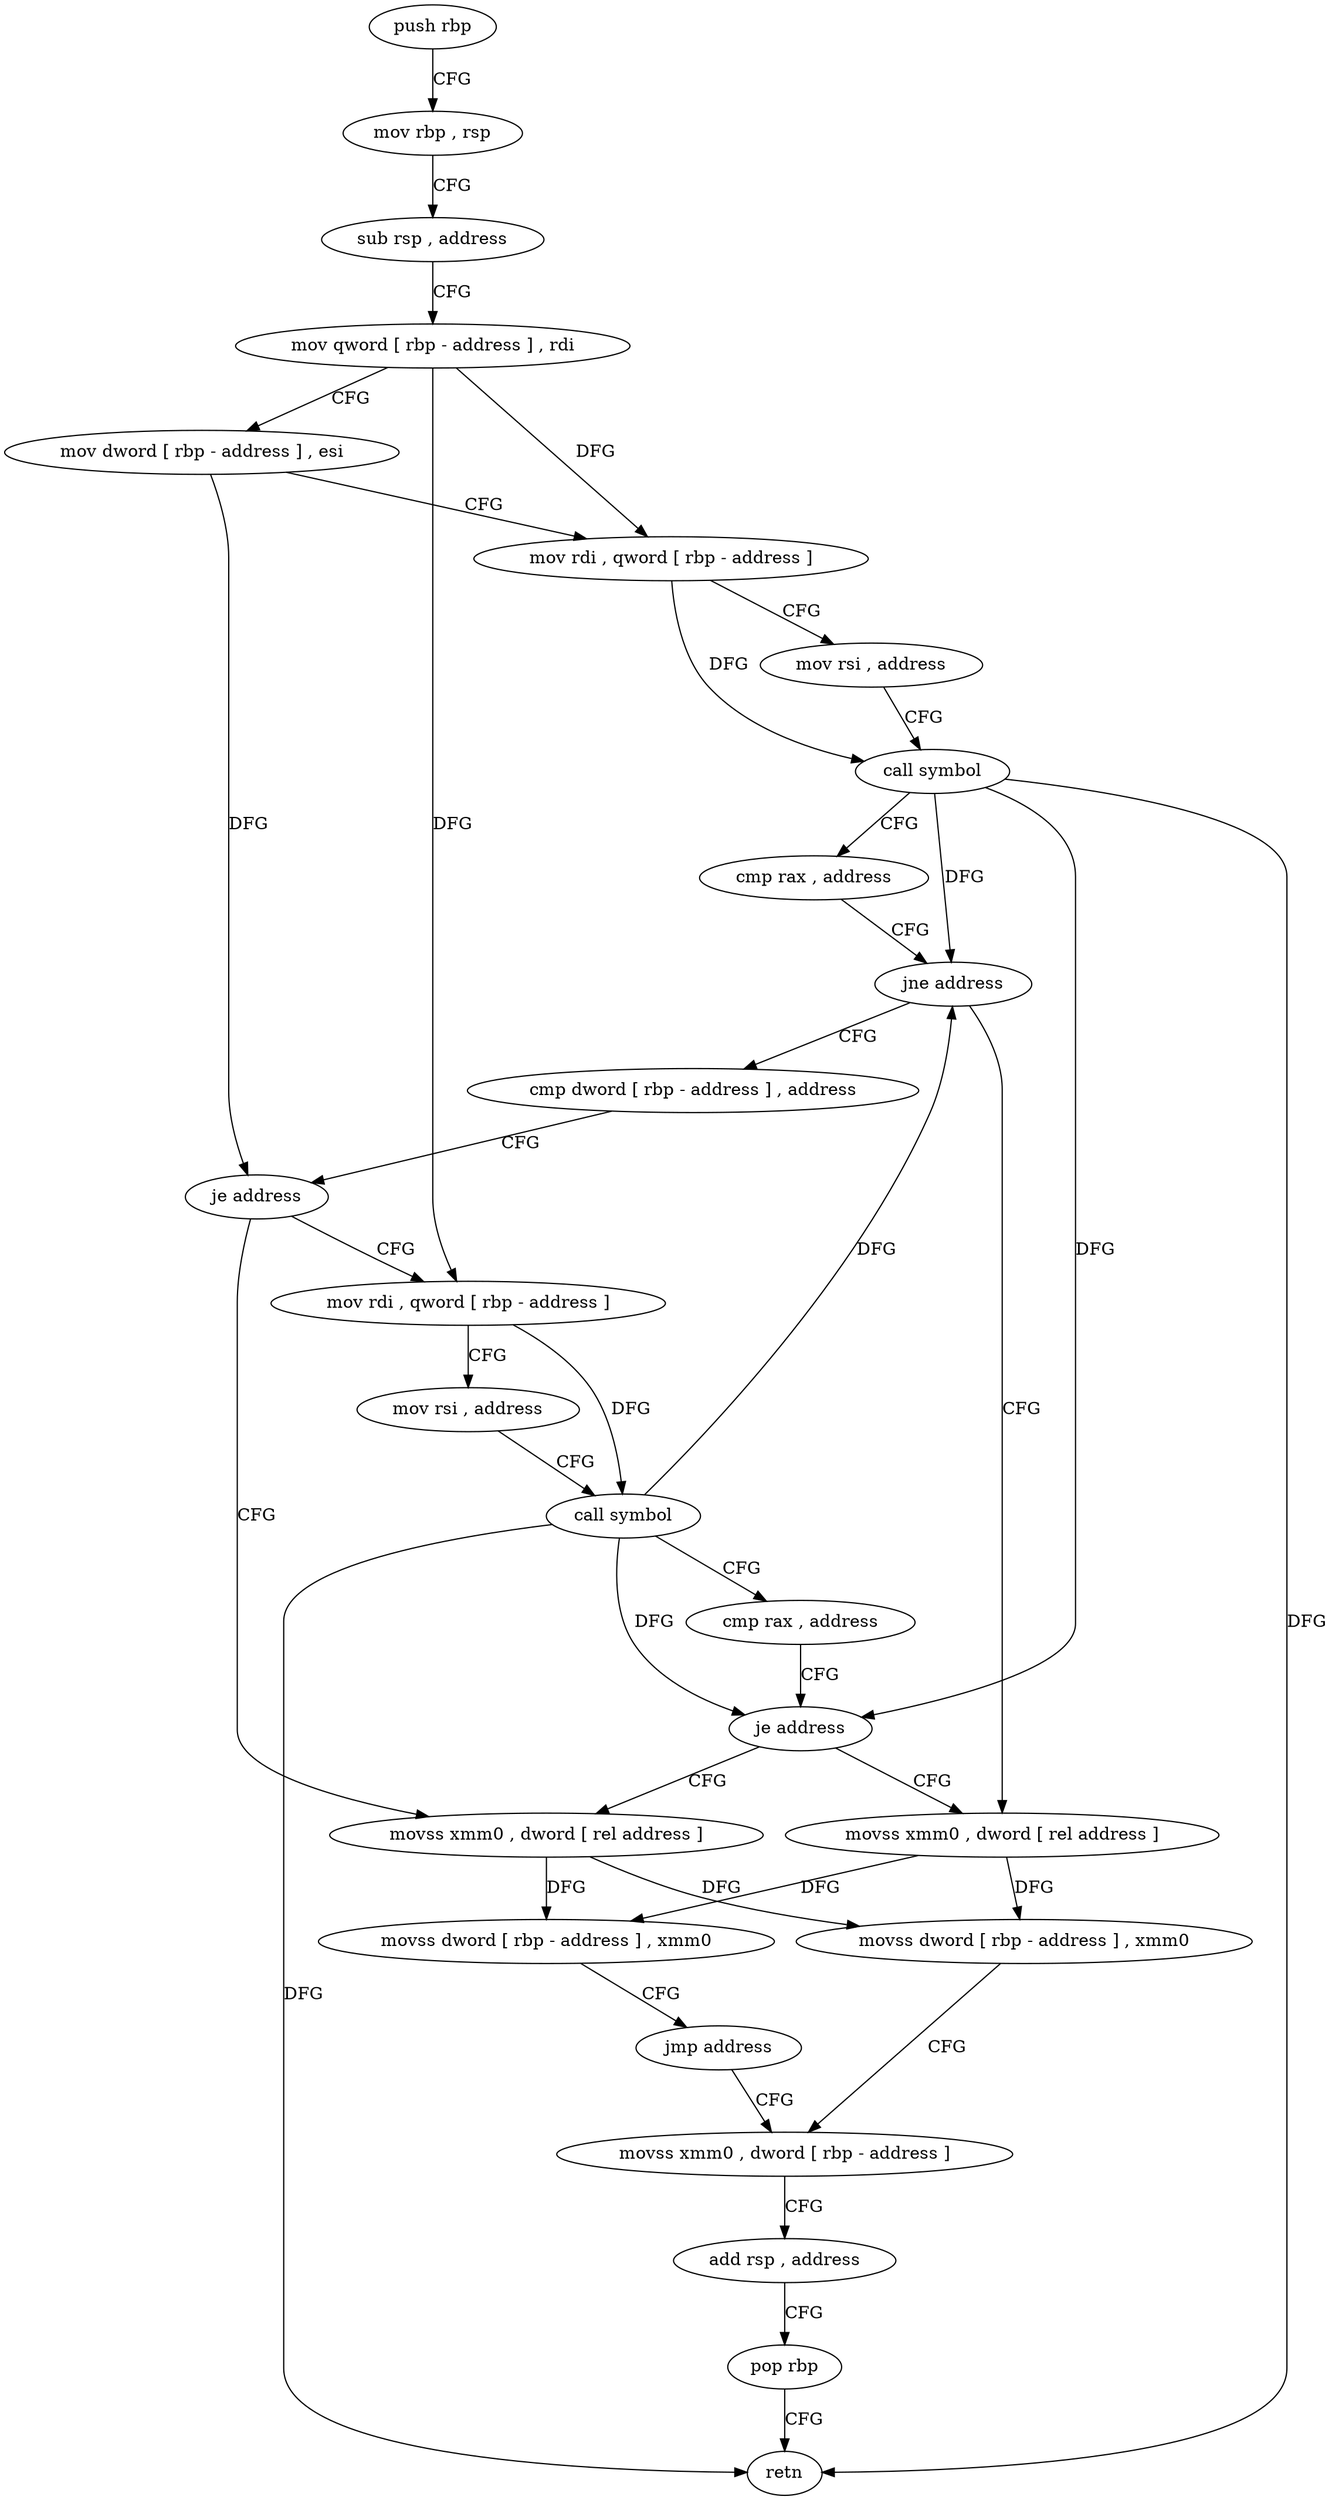 digraph "func" {
"4285664" [label = "push rbp" ]
"4285665" [label = "mov rbp , rsp" ]
"4285668" [label = "sub rsp , address" ]
"4285672" [label = "mov qword [ rbp - address ] , rdi" ]
"4285676" [label = "mov dword [ rbp - address ] , esi" ]
"4285679" [label = "mov rdi , qword [ rbp - address ]" ]
"4285683" [label = "mov rsi , address" ]
"4285693" [label = "call symbol" ]
"4285698" [label = "cmp rax , address" ]
"4285702" [label = "jne address" ]
"4285747" [label = "movss xmm0 , dword [ rel address ]" ]
"4285708" [label = "cmp dword [ rbp - address ] , address" ]
"4285755" [label = "movss dword [ rbp - address ] , xmm0" ]
"4285760" [label = "jmp address" ]
"4285778" [label = "movss xmm0 , dword [ rbp - address ]" ]
"4285712" [label = "je address" ]
"4285765" [label = "movss xmm0 , dword [ rel address ]" ]
"4285718" [label = "mov rdi , qword [ rbp - address ]" ]
"4285783" [label = "add rsp , address" ]
"4285787" [label = "pop rbp" ]
"4285788" [label = "retn" ]
"4285773" [label = "movss dword [ rbp - address ] , xmm0" ]
"4285722" [label = "mov rsi , address" ]
"4285732" [label = "call symbol" ]
"4285737" [label = "cmp rax , address" ]
"4285741" [label = "je address" ]
"4285664" -> "4285665" [ label = "CFG" ]
"4285665" -> "4285668" [ label = "CFG" ]
"4285668" -> "4285672" [ label = "CFG" ]
"4285672" -> "4285676" [ label = "CFG" ]
"4285672" -> "4285679" [ label = "DFG" ]
"4285672" -> "4285718" [ label = "DFG" ]
"4285676" -> "4285679" [ label = "CFG" ]
"4285676" -> "4285712" [ label = "DFG" ]
"4285679" -> "4285683" [ label = "CFG" ]
"4285679" -> "4285693" [ label = "DFG" ]
"4285683" -> "4285693" [ label = "CFG" ]
"4285693" -> "4285698" [ label = "CFG" ]
"4285693" -> "4285702" [ label = "DFG" ]
"4285693" -> "4285788" [ label = "DFG" ]
"4285693" -> "4285741" [ label = "DFG" ]
"4285698" -> "4285702" [ label = "CFG" ]
"4285702" -> "4285747" [ label = "CFG" ]
"4285702" -> "4285708" [ label = "CFG" ]
"4285747" -> "4285755" [ label = "DFG" ]
"4285747" -> "4285773" [ label = "DFG" ]
"4285708" -> "4285712" [ label = "CFG" ]
"4285755" -> "4285760" [ label = "CFG" ]
"4285760" -> "4285778" [ label = "CFG" ]
"4285778" -> "4285783" [ label = "CFG" ]
"4285712" -> "4285765" [ label = "CFG" ]
"4285712" -> "4285718" [ label = "CFG" ]
"4285765" -> "4285773" [ label = "DFG" ]
"4285765" -> "4285755" [ label = "DFG" ]
"4285718" -> "4285722" [ label = "CFG" ]
"4285718" -> "4285732" [ label = "DFG" ]
"4285783" -> "4285787" [ label = "CFG" ]
"4285787" -> "4285788" [ label = "CFG" ]
"4285773" -> "4285778" [ label = "CFG" ]
"4285722" -> "4285732" [ label = "CFG" ]
"4285732" -> "4285737" [ label = "CFG" ]
"4285732" -> "4285702" [ label = "DFG" ]
"4285732" -> "4285788" [ label = "DFG" ]
"4285732" -> "4285741" [ label = "DFG" ]
"4285737" -> "4285741" [ label = "CFG" ]
"4285741" -> "4285765" [ label = "CFG" ]
"4285741" -> "4285747" [ label = "CFG" ]
}

